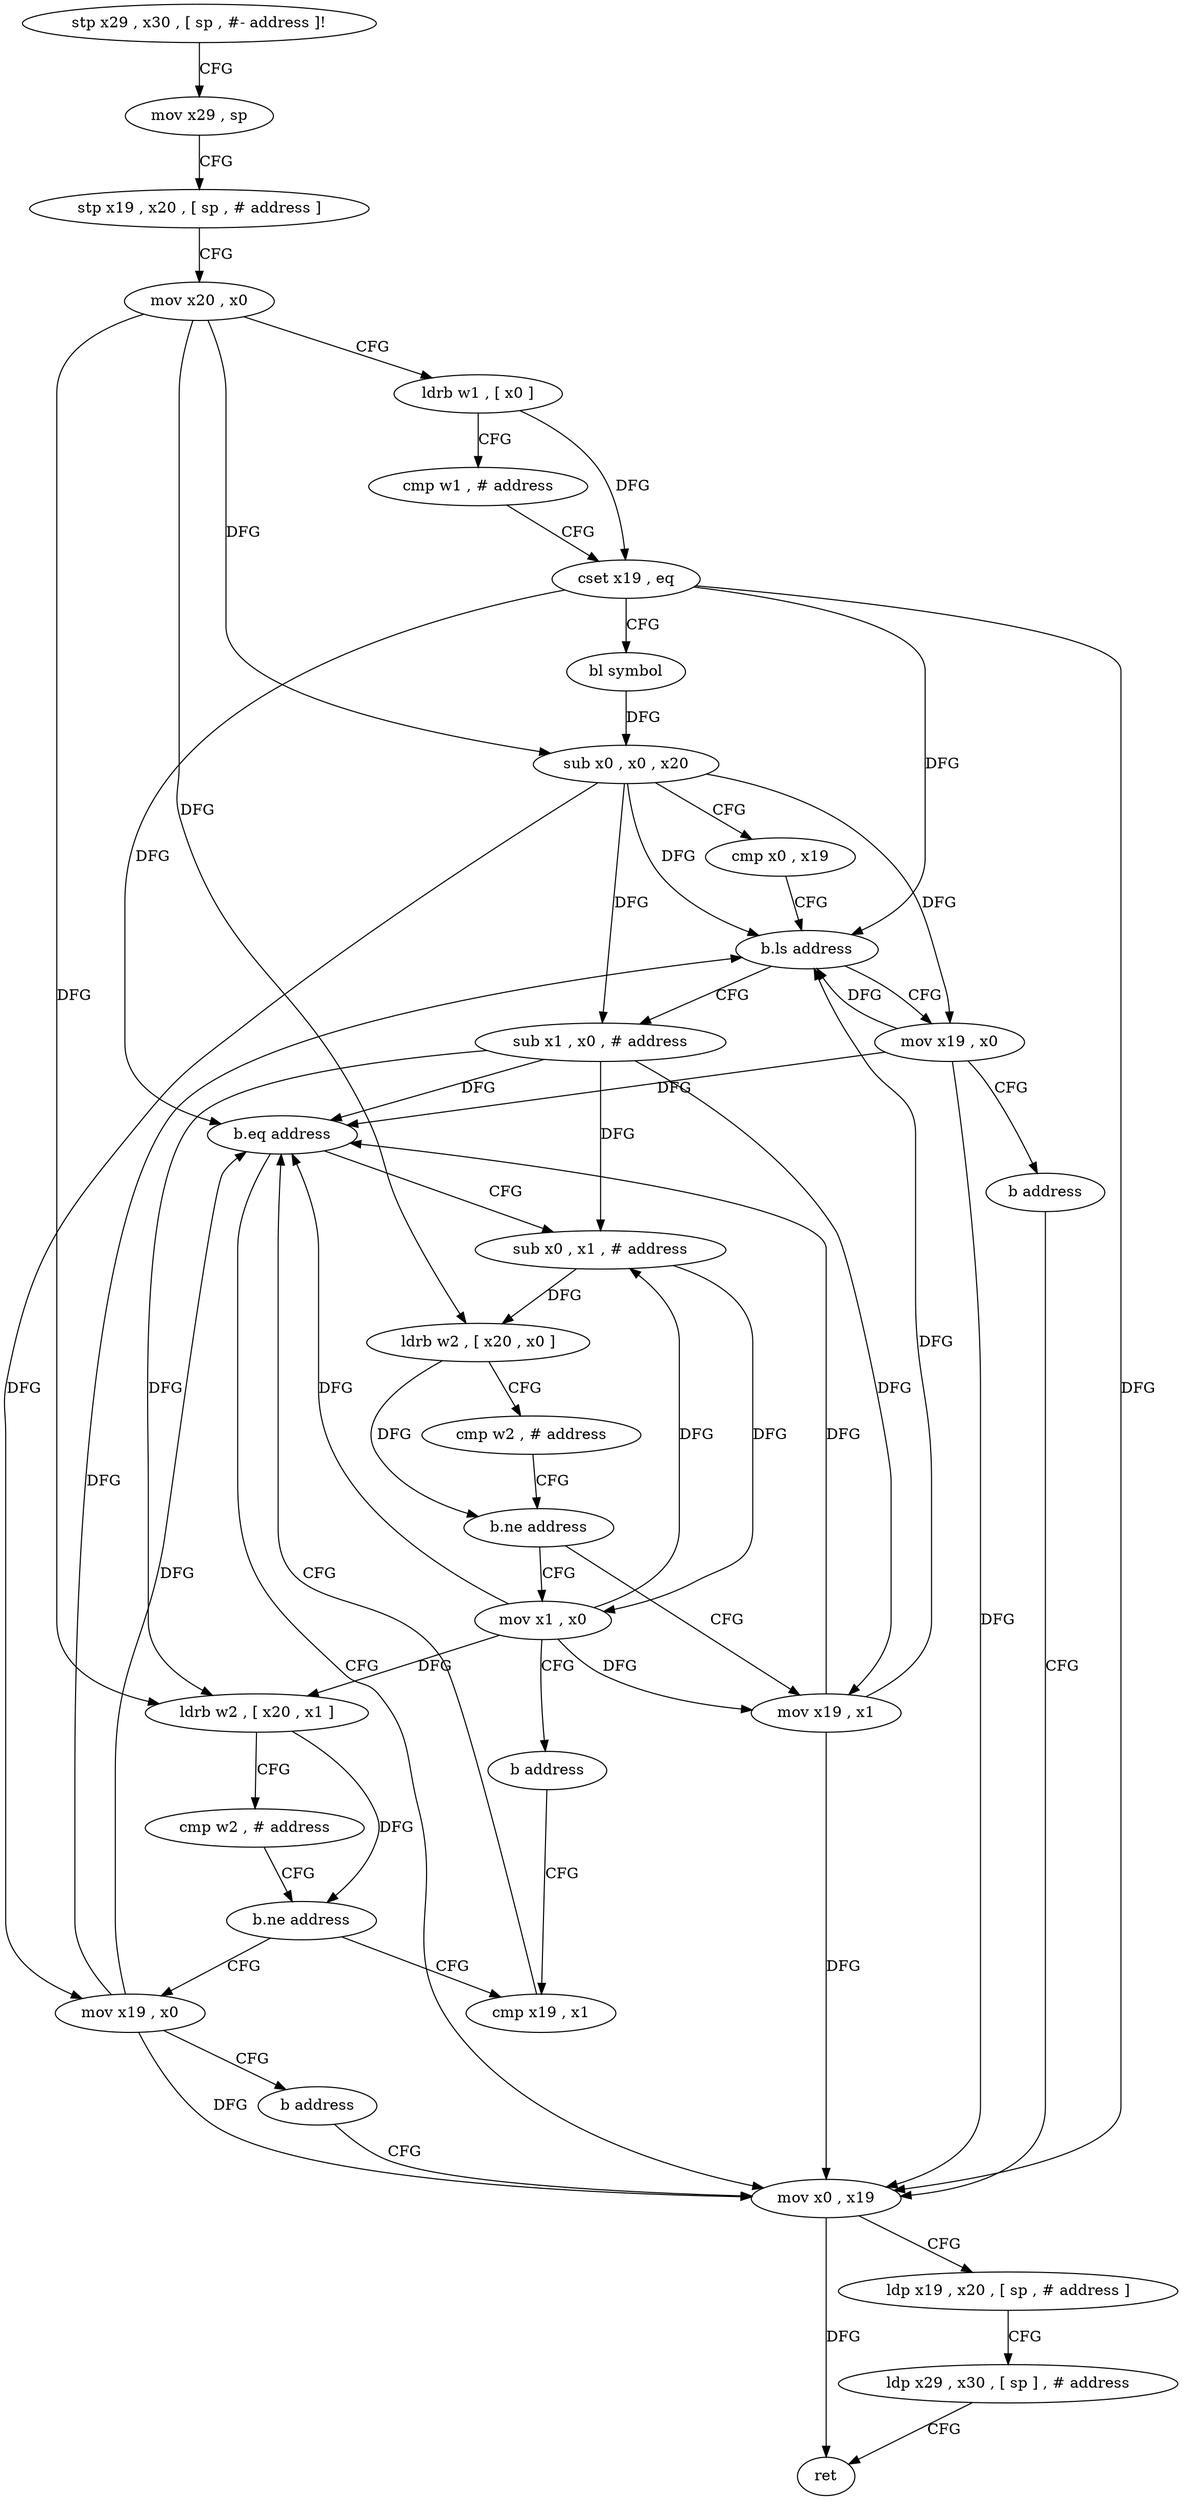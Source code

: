 digraph "func" {
"4269964" [label = "stp x29 , x30 , [ sp , #- address ]!" ]
"4269968" [label = "mov x29 , sp" ]
"4269972" [label = "stp x19 , x20 , [ sp , # address ]" ]
"4269976" [label = "mov x20 , x0" ]
"4269980" [label = "ldrb w1 , [ x0 ]" ]
"4269984" [label = "cmp w1 , # address" ]
"4269988" [label = "cset x19 , eq" ]
"4269992" [label = "bl symbol" ]
"4269996" [label = "sub x0 , x0 , x20" ]
"4270000" [label = "cmp x0 , x19" ]
"4270004" [label = "b.ls address" ]
"4270056" [label = "mov x19 , x0" ]
"4270008" [label = "sub x1 , x0 , # address" ]
"4270060" [label = "b address" ]
"4270076" [label = "mov x0 , x19" ]
"4270012" [label = "ldrb w2 , [ x20 , x1 ]" ]
"4270016" [label = "cmp w2 , # address" ]
"4270020" [label = "b.ne address" ]
"4270064" [label = "mov x19 , x0" ]
"4270024" [label = "cmp x19 , x1" ]
"4270080" [label = "ldp x19 , x20 , [ sp , # address ]" ]
"4270084" [label = "ldp x29 , x30 , [ sp ] , # address" ]
"4270088" [label = "ret" ]
"4270068" [label = "b address" ]
"4270028" [label = "b.eq address" ]
"4270032" [label = "sub x0 , x1 , # address" ]
"4270036" [label = "ldrb w2 , [ x20 , x0 ]" ]
"4270040" [label = "cmp w2 , # address" ]
"4270044" [label = "b.ne address" ]
"4270072" [label = "mov x19 , x1" ]
"4270048" [label = "mov x1 , x0" ]
"4270052" [label = "b address" ]
"4269964" -> "4269968" [ label = "CFG" ]
"4269968" -> "4269972" [ label = "CFG" ]
"4269972" -> "4269976" [ label = "CFG" ]
"4269976" -> "4269980" [ label = "CFG" ]
"4269976" -> "4269996" [ label = "DFG" ]
"4269976" -> "4270012" [ label = "DFG" ]
"4269976" -> "4270036" [ label = "DFG" ]
"4269980" -> "4269984" [ label = "CFG" ]
"4269980" -> "4269988" [ label = "DFG" ]
"4269984" -> "4269988" [ label = "CFG" ]
"4269988" -> "4269992" [ label = "CFG" ]
"4269988" -> "4270004" [ label = "DFG" ]
"4269988" -> "4270076" [ label = "DFG" ]
"4269988" -> "4270028" [ label = "DFG" ]
"4269992" -> "4269996" [ label = "DFG" ]
"4269996" -> "4270000" [ label = "CFG" ]
"4269996" -> "4270004" [ label = "DFG" ]
"4269996" -> "4270056" [ label = "DFG" ]
"4269996" -> "4270008" [ label = "DFG" ]
"4269996" -> "4270064" [ label = "DFG" ]
"4270000" -> "4270004" [ label = "CFG" ]
"4270004" -> "4270056" [ label = "CFG" ]
"4270004" -> "4270008" [ label = "CFG" ]
"4270056" -> "4270060" [ label = "CFG" ]
"4270056" -> "4270004" [ label = "DFG" ]
"4270056" -> "4270076" [ label = "DFG" ]
"4270056" -> "4270028" [ label = "DFG" ]
"4270008" -> "4270012" [ label = "DFG" ]
"4270008" -> "4270028" [ label = "DFG" ]
"4270008" -> "4270032" [ label = "DFG" ]
"4270008" -> "4270072" [ label = "DFG" ]
"4270060" -> "4270076" [ label = "CFG" ]
"4270076" -> "4270080" [ label = "CFG" ]
"4270076" -> "4270088" [ label = "DFG" ]
"4270012" -> "4270016" [ label = "CFG" ]
"4270012" -> "4270020" [ label = "DFG" ]
"4270016" -> "4270020" [ label = "CFG" ]
"4270020" -> "4270064" [ label = "CFG" ]
"4270020" -> "4270024" [ label = "CFG" ]
"4270064" -> "4270068" [ label = "CFG" ]
"4270064" -> "4270004" [ label = "DFG" ]
"4270064" -> "4270076" [ label = "DFG" ]
"4270064" -> "4270028" [ label = "DFG" ]
"4270024" -> "4270028" [ label = "CFG" ]
"4270080" -> "4270084" [ label = "CFG" ]
"4270084" -> "4270088" [ label = "CFG" ]
"4270068" -> "4270076" [ label = "CFG" ]
"4270028" -> "4270076" [ label = "CFG" ]
"4270028" -> "4270032" [ label = "CFG" ]
"4270032" -> "4270036" [ label = "DFG" ]
"4270032" -> "4270048" [ label = "DFG" ]
"4270036" -> "4270040" [ label = "CFG" ]
"4270036" -> "4270044" [ label = "DFG" ]
"4270040" -> "4270044" [ label = "CFG" ]
"4270044" -> "4270072" [ label = "CFG" ]
"4270044" -> "4270048" [ label = "CFG" ]
"4270072" -> "4270076" [ label = "DFG" ]
"4270072" -> "4270004" [ label = "DFG" ]
"4270072" -> "4270028" [ label = "DFG" ]
"4270048" -> "4270052" [ label = "CFG" ]
"4270048" -> "4270012" [ label = "DFG" ]
"4270048" -> "4270028" [ label = "DFG" ]
"4270048" -> "4270032" [ label = "DFG" ]
"4270048" -> "4270072" [ label = "DFG" ]
"4270052" -> "4270024" [ label = "CFG" ]
}
